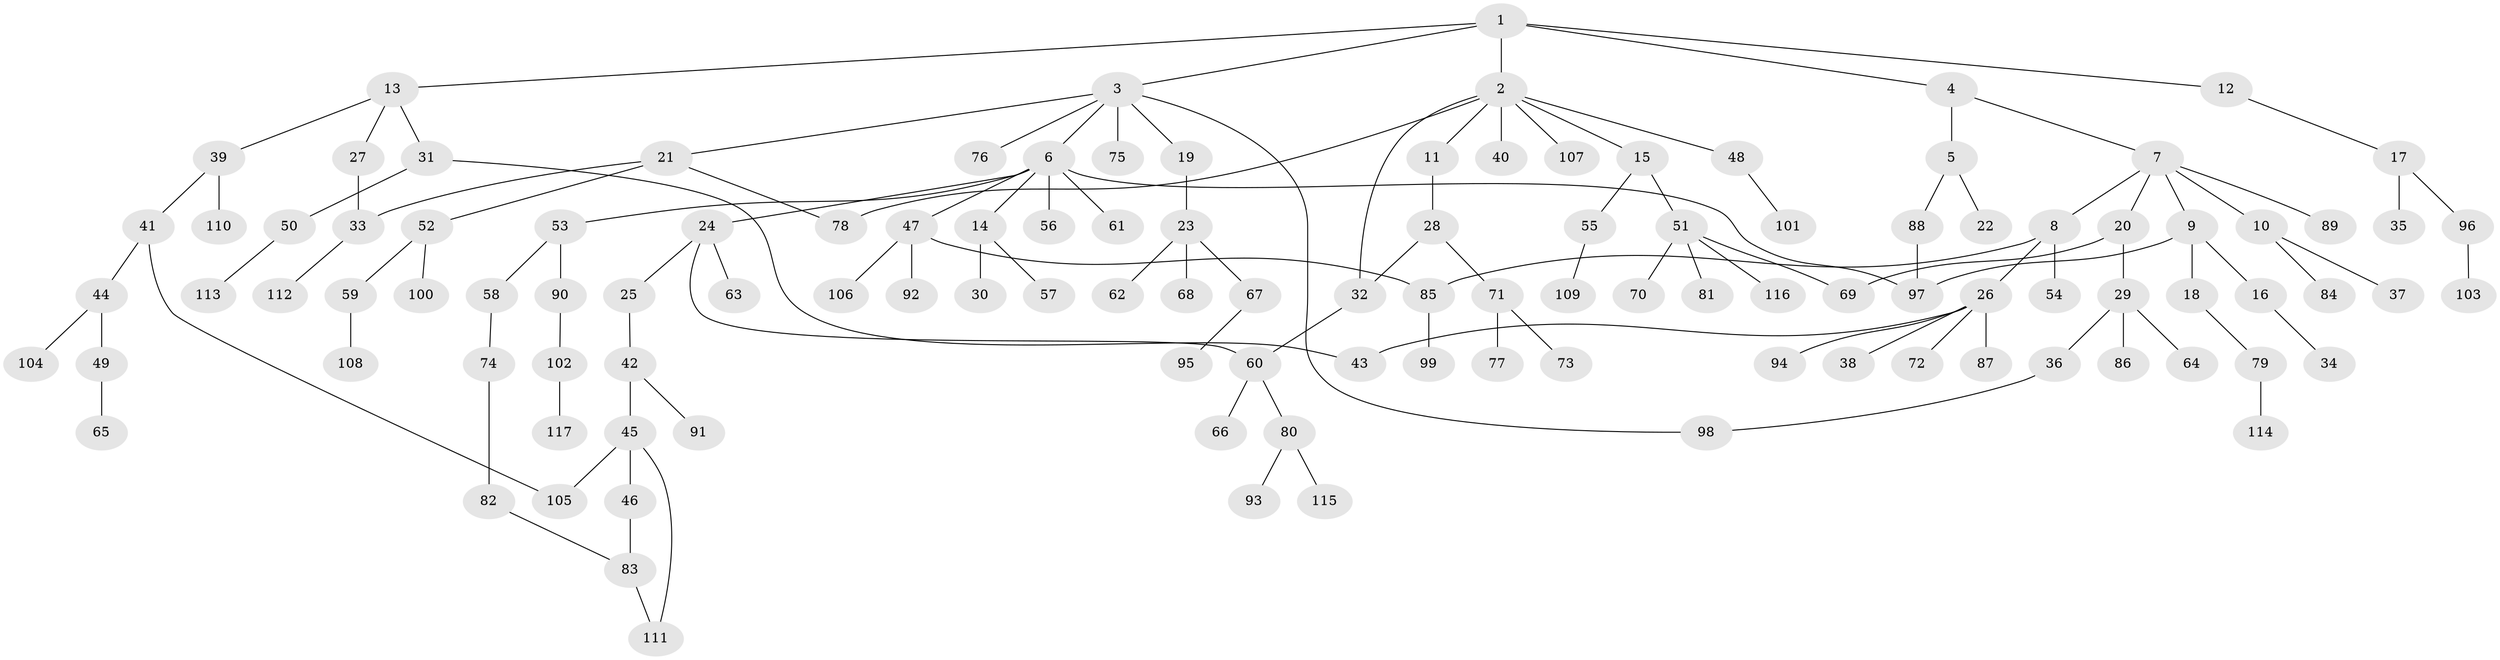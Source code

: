 // coarse degree distribution, {5: 0.05128205128205128, 7: 0.038461538461538464, 2: 0.21794871794871795, 10: 0.01282051282051282, 4: 0.07692307692307693, 3: 0.15384615384615385, 1: 0.44871794871794873}
// Generated by graph-tools (version 1.1) at 2025/41/03/06/25 10:41:26]
// undirected, 117 vertices, 129 edges
graph export_dot {
graph [start="1"]
  node [color=gray90,style=filled];
  1;
  2;
  3;
  4;
  5;
  6;
  7;
  8;
  9;
  10;
  11;
  12;
  13;
  14;
  15;
  16;
  17;
  18;
  19;
  20;
  21;
  22;
  23;
  24;
  25;
  26;
  27;
  28;
  29;
  30;
  31;
  32;
  33;
  34;
  35;
  36;
  37;
  38;
  39;
  40;
  41;
  42;
  43;
  44;
  45;
  46;
  47;
  48;
  49;
  50;
  51;
  52;
  53;
  54;
  55;
  56;
  57;
  58;
  59;
  60;
  61;
  62;
  63;
  64;
  65;
  66;
  67;
  68;
  69;
  70;
  71;
  72;
  73;
  74;
  75;
  76;
  77;
  78;
  79;
  80;
  81;
  82;
  83;
  84;
  85;
  86;
  87;
  88;
  89;
  90;
  91;
  92;
  93;
  94;
  95;
  96;
  97;
  98;
  99;
  100;
  101;
  102;
  103;
  104;
  105;
  106;
  107;
  108;
  109;
  110;
  111;
  112;
  113;
  114;
  115;
  116;
  117;
  1 -- 2;
  1 -- 3;
  1 -- 4;
  1 -- 12;
  1 -- 13;
  2 -- 11;
  2 -- 15;
  2 -- 40;
  2 -- 48;
  2 -- 107;
  2 -- 32;
  2 -- 78;
  3 -- 6;
  3 -- 19;
  3 -- 21;
  3 -- 75;
  3 -- 76;
  3 -- 98;
  4 -- 5;
  4 -- 7;
  5 -- 22;
  5 -- 88;
  6 -- 14;
  6 -- 24;
  6 -- 47;
  6 -- 53;
  6 -- 56;
  6 -- 61;
  6 -- 97;
  7 -- 8;
  7 -- 9;
  7 -- 10;
  7 -- 20;
  7 -- 89;
  8 -- 26;
  8 -- 54;
  8 -- 85;
  9 -- 16;
  9 -- 18;
  9 -- 97;
  10 -- 37;
  10 -- 84;
  11 -- 28;
  12 -- 17;
  13 -- 27;
  13 -- 31;
  13 -- 39;
  14 -- 30;
  14 -- 57;
  15 -- 51;
  15 -- 55;
  16 -- 34;
  17 -- 35;
  17 -- 96;
  18 -- 79;
  19 -- 23;
  20 -- 29;
  20 -- 69;
  21 -- 33;
  21 -- 52;
  21 -- 78;
  23 -- 62;
  23 -- 67;
  23 -- 68;
  24 -- 25;
  24 -- 60;
  24 -- 63;
  25 -- 42;
  26 -- 38;
  26 -- 43;
  26 -- 72;
  26 -- 87;
  26 -- 94;
  27 -- 33;
  28 -- 32;
  28 -- 71;
  29 -- 36;
  29 -- 64;
  29 -- 86;
  31 -- 50;
  31 -- 43;
  32 -- 60;
  33 -- 112;
  36 -- 98;
  39 -- 41;
  39 -- 110;
  41 -- 44;
  41 -- 105;
  42 -- 45;
  42 -- 91;
  44 -- 49;
  44 -- 104;
  45 -- 46;
  45 -- 105;
  45 -- 111;
  46 -- 83;
  47 -- 92;
  47 -- 106;
  47 -- 85;
  48 -- 101;
  49 -- 65;
  50 -- 113;
  51 -- 69;
  51 -- 70;
  51 -- 81;
  51 -- 116;
  52 -- 59;
  52 -- 100;
  53 -- 58;
  53 -- 90;
  55 -- 109;
  58 -- 74;
  59 -- 108;
  60 -- 66;
  60 -- 80;
  67 -- 95;
  71 -- 73;
  71 -- 77;
  74 -- 82;
  79 -- 114;
  80 -- 93;
  80 -- 115;
  82 -- 83;
  83 -- 111;
  85 -- 99;
  88 -- 97;
  90 -- 102;
  96 -- 103;
  102 -- 117;
}
